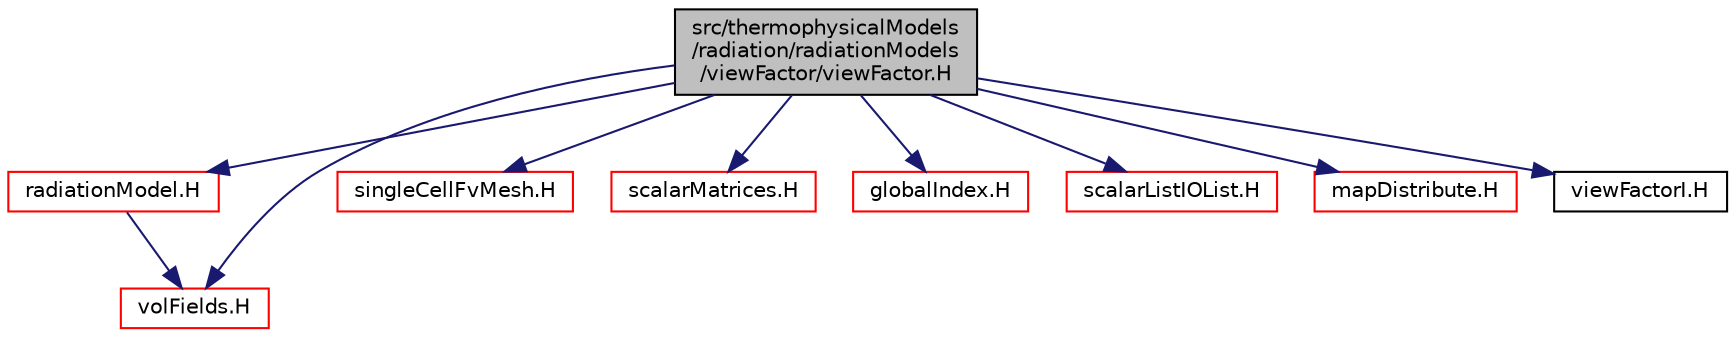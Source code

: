 digraph "src/thermophysicalModels/radiation/radiationModels/viewFactor/viewFactor.H"
{
  bgcolor="transparent";
  edge [fontname="Helvetica",fontsize="10",labelfontname="Helvetica",labelfontsize="10"];
  node [fontname="Helvetica",fontsize="10",shape=record];
  Node0 [label="src/thermophysicalModels\l/radiation/radiationModels\l/viewFactor/viewFactor.H",height=0.2,width=0.4,color="black", fillcolor="grey75", style="filled", fontcolor="black"];
  Node0 -> Node1 [color="midnightblue",fontsize="10",style="solid",fontname="Helvetica"];
  Node1 [label="radiationModel.H",height=0.2,width=0.4,color="red",URL="$a16439.html"];
  Node1 -> Node98 [color="midnightblue",fontsize="10",style="solid",fontname="Helvetica"];
  Node98 [label="volFields.H",height=0.2,width=0.4,color="red",URL="$a02912.html"];
  Node0 -> Node319 [color="midnightblue",fontsize="10",style="solid",fontname="Helvetica"];
  Node319 [label="singleCellFvMesh.H",height=0.2,width=0.4,color="red",URL="$a03884.html"];
  Node0 -> Node133 [color="midnightblue",fontsize="10",style="solid",fontname="Helvetica"];
  Node133 [label="scalarMatrices.H",height=0.2,width=0.4,color="red",URL="$a11774.html"];
  Node0 -> Node322 [color="midnightblue",fontsize="10",style="solid",fontname="Helvetica"];
  Node322 [label="globalIndex.H",height=0.2,width=0.4,color="red",URL="$a12281.html"];
  Node0 -> Node324 [color="midnightblue",fontsize="10",style="solid",fontname="Helvetica"];
  Node324 [label="scalarListIOList.H",height=0.2,width=0.4,color="red",URL="$a13328.html"];
  Node0 -> Node325 [color="midnightblue",fontsize="10",style="solid",fontname="Helvetica"];
  Node325 [label="mapDistribute.H",height=0.2,width=0.4,color="red",URL="$a12335.html"];
  Node0 -> Node98 [color="midnightblue",fontsize="10",style="solid",fontname="Helvetica"];
  Node0 -> Node338 [color="midnightblue",fontsize="10",style="solid",fontname="Helvetica"];
  Node338 [label="viewFactorI.H",height=0.2,width=0.4,color="black",URL="$a16451.html"];
}
